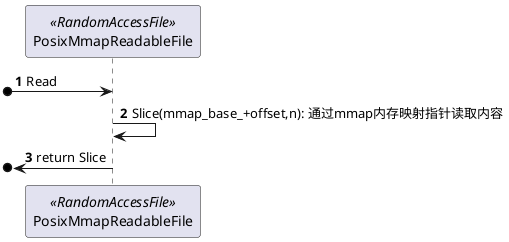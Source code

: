 @startuml
'https://plantuml.com/sequence-diagram

participant PosixMmapReadableFile <<RandomAccessFile>>

autonumber
[o-> PosixMmapReadableFile: Read
PosixMmapReadableFile -> PosixMmapReadableFile: Slice(mmap_base_+offset,n): 通过mmap内存映射指针读取内容
[o<- PosixMmapReadableFile: return Slice

@enduml